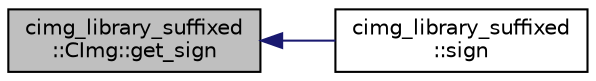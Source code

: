 digraph "cimg_library_suffixed::CImg::get_sign"
{
  edge [fontname="Helvetica",fontsize="10",labelfontname="Helvetica",labelfontsize="10"];
  node [fontname="Helvetica",fontsize="10",shape=record];
  rankdir="LR";
  Node1928 [label="cimg_library_suffixed\l::CImg::get_sign",height=0.2,width=0.4,color="black", fillcolor="grey75", style="filled", fontcolor="black"];
  Node1928 -> Node1929 [dir="back",color="midnightblue",fontsize="10",style="solid",fontname="Helvetica"];
  Node1929 [label="cimg_library_suffixed\l::sign",height=0.2,width=0.4,color="black", fillcolor="white", style="filled",URL="$namespacecimg__library__suffixed.html#a6c1da7d235c362b64a21b2da2a425875"];
}

